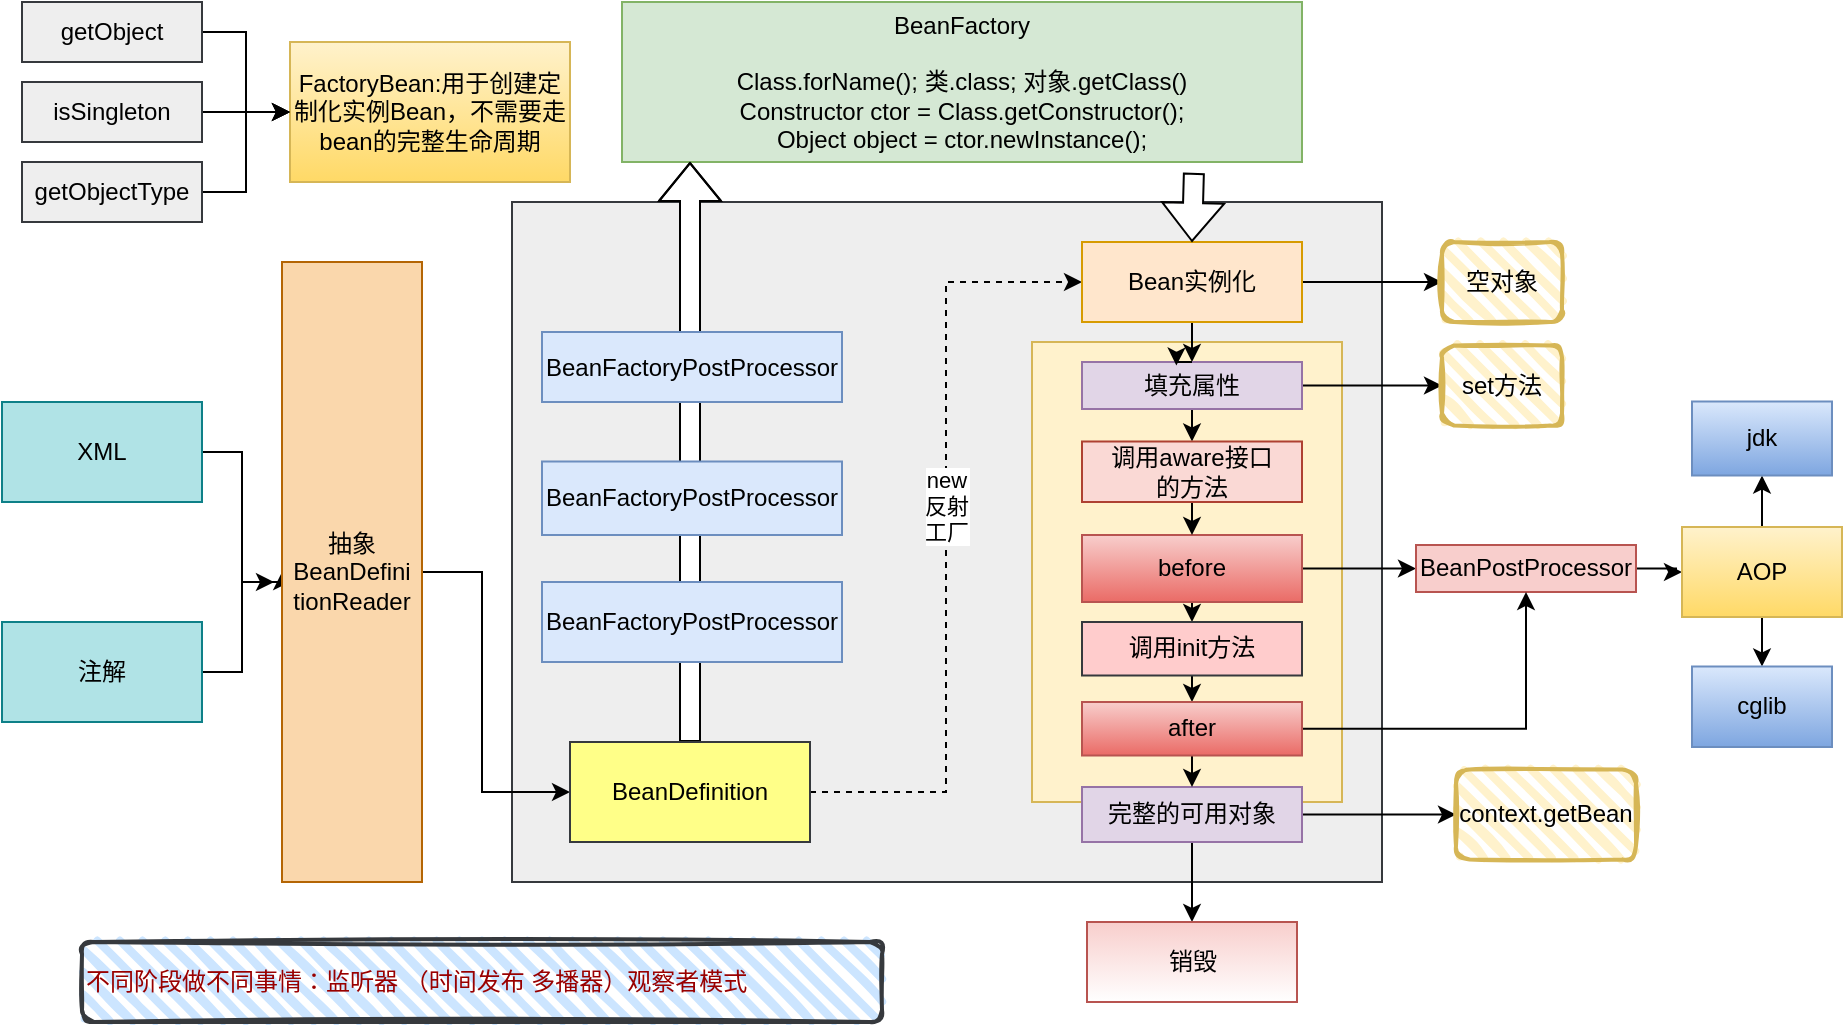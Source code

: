 <mxfile version="20.0.4" type="device"><diagram id="kZrHbDMPvzZNgxxDvG0G" name="第 1 页"><mxGraphModel dx="1038" dy="547" grid="1" gridSize="10" guides="1" tooltips="1" connect="1" arrows="1" fold="1" page="1" pageScale="1" pageWidth="827" pageHeight="1169" math="0" shadow="0"><root><mxCell id="0"/><mxCell id="1" parent="0"/><mxCell id="UiX0CUZ8ohJ_7MtkdRl6-18" value="" style="rounded=0;whiteSpace=wrap;html=1;fillColor=#eeeeee;strokeColor=#36393d;" parent="1" vertex="1"><mxGeometry x="265" y="110" width="435" height="340" as="geometry"/></mxCell><mxCell id="3vRpSDNgfNc86KD9xJuU-7" value="&lt;div style=&quot;&quot;&gt;&lt;br&gt;&lt;/div&gt;" style="rounded=0;whiteSpace=wrap;html=1;align=center;labelPosition=center;verticalLabelPosition=top;verticalAlign=bottom;fillColor=#fff2cc;gradientColor=none;strokeColor=#d6b656;" vertex="1" parent="1"><mxGeometry x="525" y="180" width="155" height="230" as="geometry"/></mxCell><mxCell id="UiX0CUZ8ohJ_7MtkdRl6-1" value="BeanFactory&lt;br&gt;&lt;br&gt;Class.forName(); 类.class; 对象.getClass()&lt;br&gt;Constructor ctor = Class.getConstructor();&lt;br&gt;Object object = ctor.newInstance();" style="rounded=0;whiteSpace=wrap;html=1;fillColor=#d5e8d4;strokeColor=#82b366;" parent="1" vertex="1"><mxGeometry x="320" y="10" width="340" height="80" as="geometry"/></mxCell><mxCell id="UiX0CUZ8ohJ_7MtkdRl6-22" style="edgeStyle=orthogonalEdgeStyle;rounded=0;orthogonalLoop=1;jettySize=auto;html=1;exitX=1;exitY=0.5;exitDx=0;exitDy=0;entryX=0;entryY=0.5;entryDx=0;entryDy=0;" parent="1" source="UiX0CUZ8ohJ_7MtkdRl6-2" target="UiX0CUZ8ohJ_7MtkdRl6-4" edge="1"><mxGeometry relative="1" as="geometry"><Array as="points"><mxPoint x="130" y="235"/><mxPoint x="130" y="300"/><mxPoint x="150" y="300"/></Array></mxGeometry></mxCell><mxCell id="UiX0CUZ8ohJ_7MtkdRl6-2" value="XML" style="rounded=0;whiteSpace=wrap;html=1;fillColor=#b0e3e6;strokeColor=#0e8088;" parent="1" vertex="1"><mxGeometry x="10" y="210" width="100" height="50" as="geometry"/></mxCell><mxCell id="UiX0CUZ8ohJ_7MtkdRl6-21" style="edgeStyle=orthogonalEdgeStyle;rounded=0;orthogonalLoop=1;jettySize=auto;html=1;exitX=1;exitY=0.5;exitDx=0;exitDy=0;" parent="1" source="UiX0CUZ8ohJ_7MtkdRl6-3" edge="1"><mxGeometry relative="1" as="geometry"><mxPoint x="146" y="300" as="targetPoint"/><Array as="points"><mxPoint x="130" y="345"/><mxPoint x="130" y="300"/><mxPoint x="146" y="300"/></Array></mxGeometry></mxCell><mxCell id="UiX0CUZ8ohJ_7MtkdRl6-3" value="注解" style="rounded=0;whiteSpace=wrap;html=1;fillColor=#b0e3e6;strokeColor=#0e8088;" parent="1" vertex="1"><mxGeometry x="10" y="320" width="100" height="50" as="geometry"/></mxCell><mxCell id="UiX0CUZ8ohJ_7MtkdRl6-23" style="edgeStyle=orthogonalEdgeStyle;rounded=0;orthogonalLoop=1;jettySize=auto;html=1;exitX=1;exitY=0.5;exitDx=0;exitDy=0;" parent="1" source="UiX0CUZ8ohJ_7MtkdRl6-4" target="UiX0CUZ8ohJ_7MtkdRl6-5" edge="1"><mxGeometry relative="1" as="geometry"><Array as="points"><mxPoint x="220" y="295"/><mxPoint x="250" y="295"/><mxPoint x="250" y="405"/></Array></mxGeometry></mxCell><mxCell id="UiX0CUZ8ohJ_7MtkdRl6-4" value="抽象&lt;br&gt;BeanDefini&lt;br&gt;tionReader" style="rounded=0;whiteSpace=wrap;html=1;fillColor=#fad7ac;strokeColor=#b46504;" parent="1" vertex="1"><mxGeometry x="150" y="140" width="70" height="310" as="geometry"/></mxCell><mxCell id="UiX0CUZ8ohJ_7MtkdRl6-7" style="edgeStyle=orthogonalEdgeStyle;rounded=0;orthogonalLoop=1;jettySize=auto;html=1;exitX=0.5;exitY=0;exitDx=0;exitDy=0;shape=flexArrow;fillColor=default;" parent="1" source="UiX0CUZ8ohJ_7MtkdRl6-5" edge="1"><mxGeometry relative="1" as="geometry"><mxPoint x="354" y="90" as="targetPoint"/><Array as="points"><mxPoint x="350" y="230"/><mxPoint x="349" y="230"/></Array></mxGeometry></mxCell><mxCell id="UiX0CUZ8ohJ_7MtkdRl6-16" style="edgeStyle=orthogonalEdgeStyle;rounded=0;orthogonalLoop=1;jettySize=auto;html=1;exitX=1;exitY=0.5;exitDx=0;exitDy=0;entryX=0;entryY=0.5;entryDx=0;entryDy=0;dashed=1;" parent="1" source="UiX0CUZ8ohJ_7MtkdRl6-5" target="UiX0CUZ8ohJ_7MtkdRl6-14" edge="1"><mxGeometry relative="1" as="geometry"/></mxCell><mxCell id="UiX0CUZ8ohJ_7MtkdRl6-17" value="new&lt;br&gt;反射&lt;br&gt;工厂" style="edgeLabel;html=1;align=center;verticalAlign=middle;resizable=0;points=[];" parent="UiX0CUZ8ohJ_7MtkdRl6-16" vertex="1" connectable="0"><mxGeometry x="0.079" relative="1" as="geometry"><mxPoint as="offset"/></mxGeometry></mxCell><mxCell id="UiX0CUZ8ohJ_7MtkdRl6-5" value="BeanDefinition" style="rounded=0;whiteSpace=wrap;html=1;fillColor=#ffff88;strokeColor=#36393d;" parent="1" vertex="1"><mxGeometry x="294" y="380" width="120" height="50" as="geometry"/></mxCell><mxCell id="UiX0CUZ8ohJ_7MtkdRl6-8" value="BeanFactoryProcesser" style="rounded=0;whiteSpace=wrap;html=1;" parent="1" vertex="1"><mxGeometry x="290" y="175" width="130" height="35" as="geometry"/></mxCell><mxCell id="UiX0CUZ8ohJ_7MtkdRl6-11" value="BeanFactoryPostProcessor" style="rounded=0;whiteSpace=wrap;html=1;fillColor=#dae8fc;strokeColor=#6c8ebf;" parent="1" vertex="1"><mxGeometry x="280" y="175" width="150" height="35" as="geometry"/></mxCell><mxCell id="UiX0CUZ8ohJ_7MtkdRl6-12" value="BeanFactoryPostProcessor" style="rounded=0;whiteSpace=wrap;html=1;fillColor=#dae8fc;strokeColor=#6c8ebf;" parent="1" vertex="1"><mxGeometry x="280" y="239.75" width="150" height="36.75" as="geometry"/></mxCell><mxCell id="UiX0CUZ8ohJ_7MtkdRl6-13" value="BeanFactoryPostProcessor" style="rounded=0;whiteSpace=wrap;html=1;fillColor=#dae8fc;strokeColor=#6c8ebf;" parent="1" vertex="1"><mxGeometry x="280" y="300" width="150" height="40" as="geometry"/></mxCell><mxCell id="UiX0CUZ8ohJ_7MtkdRl6-33" style="edgeStyle=orthogonalEdgeStyle;rounded=0;orthogonalLoop=1;jettySize=auto;html=1;exitX=1;exitY=0.5;exitDx=0;exitDy=0;entryX=0;entryY=0.5;entryDx=0;entryDy=0;" parent="1" source="UiX0CUZ8ohJ_7MtkdRl6-14" target="UiX0CUZ8ohJ_7MtkdRl6-32" edge="1"><mxGeometry relative="1" as="geometry"/></mxCell><mxCell id="3vRpSDNgfNc86KD9xJuU-16" style="edgeStyle=orthogonalEdgeStyle;rounded=0;orthogonalLoop=1;jettySize=auto;html=1;exitX=0.5;exitY=1;exitDx=0;exitDy=0;entryX=0.5;entryY=0;entryDx=0;entryDy=0;" edge="1" parent="1" source="UiX0CUZ8ohJ_7MtkdRl6-14" target="UiX0CUZ8ohJ_7MtkdRl6-28"><mxGeometry relative="1" as="geometry"/></mxCell><mxCell id="UiX0CUZ8ohJ_7MtkdRl6-14" value="Bean实例化" style="rounded=0;whiteSpace=wrap;html=1;fillColor=#ffe6cc;strokeColor=#d79b00;" parent="1" vertex="1"><mxGeometry x="550" y="130" width="110" height="40" as="geometry"/></mxCell><mxCell id="UiX0CUZ8ohJ_7MtkdRl6-19" value="" style="shape=flexArrow;endArrow=classic;html=1;rounded=0;entryX=0.5;entryY=0;entryDx=0;entryDy=0;exitX=0.841;exitY=1.068;exitDx=0;exitDy=0;exitPerimeter=0;fillColor=default;" parent="1" source="UiX0CUZ8ohJ_7MtkdRl6-1" target="UiX0CUZ8ohJ_7MtkdRl6-14" edge="1"><mxGeometry width="50" height="50" relative="1" as="geometry"><mxPoint x="560" y="140" as="sourcePoint"/><mxPoint x="610" y="90" as="targetPoint"/></mxGeometry></mxCell><mxCell id="3vRpSDNgfNc86KD9xJuU-14" style="edgeStyle=orthogonalEdgeStyle;rounded=0;orthogonalLoop=1;jettySize=auto;html=1;exitX=1;exitY=0.5;exitDx=0;exitDy=0;entryX=0;entryY=0.5;entryDx=0;entryDy=0;" edge="1" parent="1" source="UiX0CUZ8ohJ_7MtkdRl6-24" target="UiX0CUZ8ohJ_7MtkdRl6-29"><mxGeometry relative="1" as="geometry"/></mxCell><mxCell id="3vRpSDNgfNc86KD9xJuU-20" style="edgeStyle=orthogonalEdgeStyle;rounded=0;orthogonalLoop=1;jettySize=auto;html=1;exitX=0.5;exitY=1;exitDx=0;exitDy=0;entryX=0.5;entryY=0;entryDx=0;entryDy=0;" edge="1" parent="1" source="UiX0CUZ8ohJ_7MtkdRl6-24" target="UiX0CUZ8ohJ_7MtkdRl6-30"><mxGeometry relative="1" as="geometry"/></mxCell><mxCell id="UiX0CUZ8ohJ_7MtkdRl6-24" value="before" style="rounded=0;whiteSpace=wrap;html=1;fillColor=#f8cecc;strokeColor=#b85450;gradientColor=#ea6b66;" parent="1" vertex="1"><mxGeometry x="550" y="276.5" width="110" height="33.5" as="geometry"/></mxCell><mxCell id="UiX0CUZ8ohJ_7MtkdRl6-35" style="edgeStyle=orthogonalEdgeStyle;rounded=0;orthogonalLoop=1;jettySize=auto;html=1;exitX=1;exitY=0.5;exitDx=0;exitDy=0;entryX=0;entryY=0.5;entryDx=0;entryDy=0;" parent="1" source="UiX0CUZ8ohJ_7MtkdRl6-25" target="UiX0CUZ8ohJ_7MtkdRl6-34" edge="1"><mxGeometry relative="1" as="geometry"/></mxCell><mxCell id="3vRpSDNgfNc86KD9xJuU-30" style="edgeStyle=orthogonalEdgeStyle;rounded=0;orthogonalLoop=1;jettySize=auto;html=1;exitX=0.5;exitY=1;exitDx=0;exitDy=0;entryX=0.5;entryY=0;entryDx=0;entryDy=0;" edge="1" parent="1" source="UiX0CUZ8ohJ_7MtkdRl6-25" target="3vRpSDNgfNc86KD9xJuU-29"><mxGeometry relative="1" as="geometry"/></mxCell><mxCell id="UiX0CUZ8ohJ_7MtkdRl6-25" value="完整的可用对象" style="rounded=0;whiteSpace=wrap;html=1;fillColor=#e1d5e7;strokeColor=#9673a6;" parent="1" vertex="1"><mxGeometry x="550" y="402.5" width="110" height="27.5" as="geometry"/></mxCell><mxCell id="3vRpSDNgfNc86KD9xJuU-17" style="edgeStyle=orthogonalEdgeStyle;rounded=0;orthogonalLoop=1;jettySize=auto;html=1;exitX=0.5;exitY=1;exitDx=0;exitDy=0;entryX=0.5;entryY=0;entryDx=0;entryDy=0;" edge="1" parent="1" source="UiX0CUZ8ohJ_7MtkdRl6-28" target="3vRpSDNgfNc86KD9xJuU-10"><mxGeometry relative="1" as="geometry"/></mxCell><mxCell id="3vRpSDNgfNc86KD9xJuU-32" style="edgeStyle=orthogonalEdgeStyle;rounded=0;orthogonalLoop=1;jettySize=auto;html=1;exitX=1;exitY=0.5;exitDx=0;exitDy=0;entryX=0;entryY=0.5;entryDx=0;entryDy=0;" edge="1" parent="1" source="UiX0CUZ8ohJ_7MtkdRl6-28" target="3vRpSDNgfNc86KD9xJuU-31"><mxGeometry relative="1" as="geometry"/></mxCell><mxCell id="UiX0CUZ8ohJ_7MtkdRl6-28" value="填充属性" style="rounded=0;whiteSpace=wrap;html=1;fillColor=#e1d5e7;strokeColor=#9673a6;" parent="1" vertex="1"><mxGeometry x="550" y="190" width="110" height="23.5" as="geometry"/></mxCell><mxCell id="3vRpSDNgfNc86KD9xJuU-28" style="edgeStyle=orthogonalEdgeStyle;rounded=0;orthogonalLoop=1;jettySize=auto;html=1;exitX=1;exitY=0.5;exitDx=0;exitDy=0;" edge="1" parent="1" source="UiX0CUZ8ohJ_7MtkdRl6-29" target="8hQXN-VcW_VlZ3yk2H_r-3"><mxGeometry relative="1" as="geometry"/></mxCell><mxCell id="UiX0CUZ8ohJ_7MtkdRl6-29" value="BeanPostProcessor" style="rounded=0;whiteSpace=wrap;html=1;fillColor=#f8cecc;strokeColor=#b85450;" parent="1" vertex="1"><mxGeometry x="717" y="281.5" width="110" height="23.5" as="geometry"/></mxCell><mxCell id="3vRpSDNgfNc86KD9xJuU-21" style="edgeStyle=orthogonalEdgeStyle;rounded=0;orthogonalLoop=1;jettySize=auto;html=1;exitX=0.5;exitY=1;exitDx=0;exitDy=0;entryX=0.5;entryY=0;entryDx=0;entryDy=0;" edge="1" parent="1" source="UiX0CUZ8ohJ_7MtkdRl6-30" target="3vRpSDNgfNc86KD9xJuU-12"><mxGeometry relative="1" as="geometry"/></mxCell><mxCell id="UiX0CUZ8ohJ_7MtkdRl6-30" value="调用init方法" style="rounded=0;whiteSpace=wrap;html=1;fillColor=#ffcccc;strokeColor=#36393d;" parent="1" vertex="1"><mxGeometry x="550" y="320" width="110" height="26.75" as="geometry"/></mxCell><mxCell id="UiX0CUZ8ohJ_7MtkdRl6-32" value="空对象" style="rounded=1;whiteSpace=wrap;html=1;strokeWidth=2;fillWeight=4;hachureGap=8;hachureAngle=45;fillColor=#fff2cc;sketch=1;strokeColor=#d6b656;" parent="1" vertex="1"><mxGeometry x="730" y="130" width="60" height="40" as="geometry"/></mxCell><mxCell id="UiX0CUZ8ohJ_7MtkdRl6-34" value="context.getBean" style="rounded=1;whiteSpace=wrap;html=1;strokeWidth=2;fillWeight=4;hachureGap=8;hachureAngle=45;fillColor=#fff2cc;sketch=1;strokeColor=#d6b656;" parent="1" vertex="1"><mxGeometry x="737" y="393.75" width="90" height="45" as="geometry"/></mxCell><mxCell id="3vRpSDNgfNc86KD9xJuU-5" style="edgeStyle=orthogonalEdgeStyle;rounded=0;orthogonalLoop=1;jettySize=auto;html=1;exitX=0.5;exitY=0;exitDx=0;exitDy=0;entryX=0.5;entryY=1;entryDx=0;entryDy=0;" edge="1" parent="1" source="8hQXN-VcW_VlZ3yk2H_r-3" target="8hQXN-VcW_VlZ3yk2H_r-6"><mxGeometry relative="1" as="geometry"/></mxCell><mxCell id="3vRpSDNgfNc86KD9xJuU-6" style="edgeStyle=orthogonalEdgeStyle;rounded=0;orthogonalLoop=1;jettySize=auto;html=1;exitX=0.5;exitY=1;exitDx=0;exitDy=0;entryX=0.5;entryY=0;entryDx=0;entryDy=0;" edge="1" parent="1" source="8hQXN-VcW_VlZ3yk2H_r-3" target="8hQXN-VcW_VlZ3yk2H_r-5"><mxGeometry relative="1" as="geometry"/></mxCell><mxCell id="8hQXN-VcW_VlZ3yk2H_r-3" value="AOP" style="rounded=0;whiteSpace=wrap;html=1;fillColor=#fff2cc;gradientColor=#ffd966;strokeColor=#d6b656;" parent="1" vertex="1"><mxGeometry x="850" y="272.5" width="80" height="45" as="geometry"/></mxCell><mxCell id="8hQXN-VcW_VlZ3yk2H_r-5" value="cglib" style="rounded=0;whiteSpace=wrap;html=1;fillColor=#dae8fc;gradientColor=#7ea6e0;strokeColor=#6c8ebf;" parent="1" vertex="1"><mxGeometry x="855" y="342.25" width="70" height="40.25" as="geometry"/></mxCell><mxCell id="8hQXN-VcW_VlZ3yk2H_r-6" value="jdk" style="rounded=0;whiteSpace=wrap;html=1;fillColor=#dae8fc;gradientColor=#7ea6e0;strokeColor=#6c8ebf;" parent="1" vertex="1"><mxGeometry x="855" y="209.75" width="70" height="37" as="geometry"/></mxCell><mxCell id="8hQXN-VcW_VlZ3yk2H_r-9" value="FactoryBean:用于创建定制化实例Bean，不需要走bean的完整生命周期" style="rounded=0;whiteSpace=wrap;html=1;fillColor=#fff2cc;gradientColor=#ffd966;strokeColor=#d6b656;" parent="1" vertex="1"><mxGeometry x="154" y="30" width="140" height="70" as="geometry"/></mxCell><mxCell id="8hQXN-VcW_VlZ3yk2H_r-13" style="edgeStyle=orthogonalEdgeStyle;rounded=0;orthogonalLoop=1;jettySize=auto;html=1;exitX=1;exitY=0.5;exitDx=0;exitDy=0;entryX=0;entryY=0.5;entryDx=0;entryDy=0;" parent="1" source="8hQXN-VcW_VlZ3yk2H_r-10" target="8hQXN-VcW_VlZ3yk2H_r-9" edge="1"><mxGeometry relative="1" as="geometry"/></mxCell><mxCell id="8hQXN-VcW_VlZ3yk2H_r-10" value="getObject" style="rounded=0;whiteSpace=wrap;html=1;fillColor=#eeeeee;strokeColor=#36393d;" parent="1" vertex="1"><mxGeometry x="20" y="10" width="90" height="30" as="geometry"/></mxCell><mxCell id="8hQXN-VcW_VlZ3yk2H_r-16" style="edgeStyle=orthogonalEdgeStyle;rounded=0;orthogonalLoop=1;jettySize=auto;html=1;exitX=1;exitY=0.5;exitDx=0;exitDy=0;entryX=0;entryY=0.5;entryDx=0;entryDy=0;" parent="1" source="8hQXN-VcW_VlZ3yk2H_r-11" target="8hQXN-VcW_VlZ3yk2H_r-9" edge="1"><mxGeometry relative="1" as="geometry"/></mxCell><mxCell id="8hQXN-VcW_VlZ3yk2H_r-11" value="isSingleton" style="rounded=0;whiteSpace=wrap;html=1;fillColor=#eeeeee;strokeColor=#36393d;" parent="1" vertex="1"><mxGeometry x="20" y="50" width="90" height="30" as="geometry"/></mxCell><mxCell id="8hQXN-VcW_VlZ3yk2H_r-15" style="edgeStyle=orthogonalEdgeStyle;rounded=0;orthogonalLoop=1;jettySize=auto;html=1;exitX=1;exitY=0.5;exitDx=0;exitDy=0;entryX=0;entryY=0.5;entryDx=0;entryDy=0;" parent="1" source="8hQXN-VcW_VlZ3yk2H_r-12" target="8hQXN-VcW_VlZ3yk2H_r-9" edge="1"><mxGeometry relative="1" as="geometry"/></mxCell><mxCell id="8hQXN-VcW_VlZ3yk2H_r-12" value="getObjectType" style="rounded=0;whiteSpace=wrap;html=1;fillColor=#eeeeee;strokeColor=#36393d;" parent="1" vertex="1"><mxGeometry x="20" y="90" width="90" height="30" as="geometry"/></mxCell><mxCell id="8hQXN-VcW_VlZ3yk2H_r-18" value="&lt;font color=&quot;#990000&quot;&gt;不同阶段做不同事情：监听器 （时间发布 多播器）观察者模式&lt;/font&gt;" style="rounded=1;whiteSpace=wrap;html=1;strokeWidth=2;fillWeight=4;hachureGap=8;hachureAngle=45;fillColor=#cce5ff;sketch=1;strokeColor=#36393d;align=left;" parent="1" vertex="1"><mxGeometry x="50" y="480" width="400" height="40" as="geometry"/></mxCell><mxCell id="3vRpSDNgfNc86KD9xJuU-18" style="edgeStyle=orthogonalEdgeStyle;rounded=0;orthogonalLoop=1;jettySize=auto;html=1;exitX=0.5;exitY=1;exitDx=0;exitDy=0;entryX=0.5;entryY=0;entryDx=0;entryDy=0;" edge="1" parent="1" source="3vRpSDNgfNc86KD9xJuU-10" target="UiX0CUZ8ohJ_7MtkdRl6-24"><mxGeometry relative="1" as="geometry"/></mxCell><mxCell id="3vRpSDNgfNc86KD9xJuU-10" value="调用aware接口&lt;br&gt;的方法" style="rounded=0;whiteSpace=wrap;html=1;fillColor=#fad9d5;strokeColor=#ae4132;" vertex="1" parent="1"><mxGeometry x="550" y="229.75" width="110" height="30.25" as="geometry"/></mxCell><mxCell id="3vRpSDNgfNc86KD9xJuU-13" style="edgeStyle=orthogonalEdgeStyle;rounded=0;orthogonalLoop=1;jettySize=auto;html=1;exitX=1;exitY=0.5;exitDx=0;exitDy=0;entryX=0.5;entryY=1;entryDx=0;entryDy=0;" edge="1" parent="1" source="3vRpSDNgfNc86KD9xJuU-12" target="UiX0CUZ8ohJ_7MtkdRl6-29"><mxGeometry relative="1" as="geometry"/></mxCell><mxCell id="3vRpSDNgfNc86KD9xJuU-24" style="edgeStyle=orthogonalEdgeStyle;rounded=0;orthogonalLoop=1;jettySize=auto;html=1;exitX=0.5;exitY=1;exitDx=0;exitDy=0;entryX=0.5;entryY=0;entryDx=0;entryDy=0;" edge="1" parent="1" source="3vRpSDNgfNc86KD9xJuU-12" target="UiX0CUZ8ohJ_7MtkdRl6-25"><mxGeometry relative="1" as="geometry"/></mxCell><mxCell id="3vRpSDNgfNc86KD9xJuU-12" value="after" style="rounded=0;whiteSpace=wrap;html=1;fillColor=#f8cecc;strokeColor=#b85450;gradientColor=#ea6b66;" vertex="1" parent="1"><mxGeometry x="550" y="360" width="110" height="26.75" as="geometry"/></mxCell><mxCell id="3vRpSDNgfNc86KD9xJuU-25" style="edgeStyle=orthogonalEdgeStyle;rounded=0;orthogonalLoop=1;jettySize=auto;html=1;exitX=0.5;exitY=0;exitDx=0;exitDy=0;entryX=0.429;entryY=0.077;entryDx=0;entryDy=0;entryPerimeter=0;" edge="1" parent="1" source="UiX0CUZ8ohJ_7MtkdRl6-28" target="UiX0CUZ8ohJ_7MtkdRl6-28"><mxGeometry relative="1" as="geometry"/></mxCell><mxCell id="3vRpSDNgfNc86KD9xJuU-29" value="销毁" style="rounded=0;whiteSpace=wrap;html=1;fillColor=#f8cecc;strokeColor=#b85450;gradientColor=#ffffff;" vertex="1" parent="1"><mxGeometry x="552.5" y="470" width="105" height="40" as="geometry"/></mxCell><mxCell id="3vRpSDNgfNc86KD9xJuU-31" value="set方法" style="rounded=1;whiteSpace=wrap;html=1;strokeWidth=2;fillWeight=4;hachureGap=8;hachureAngle=45;fillColor=#fff2cc;sketch=1;strokeColor=#d6b656;" vertex="1" parent="1"><mxGeometry x="730" y="181.75" width="60" height="40" as="geometry"/></mxCell></root></mxGraphModel></diagram></mxfile>